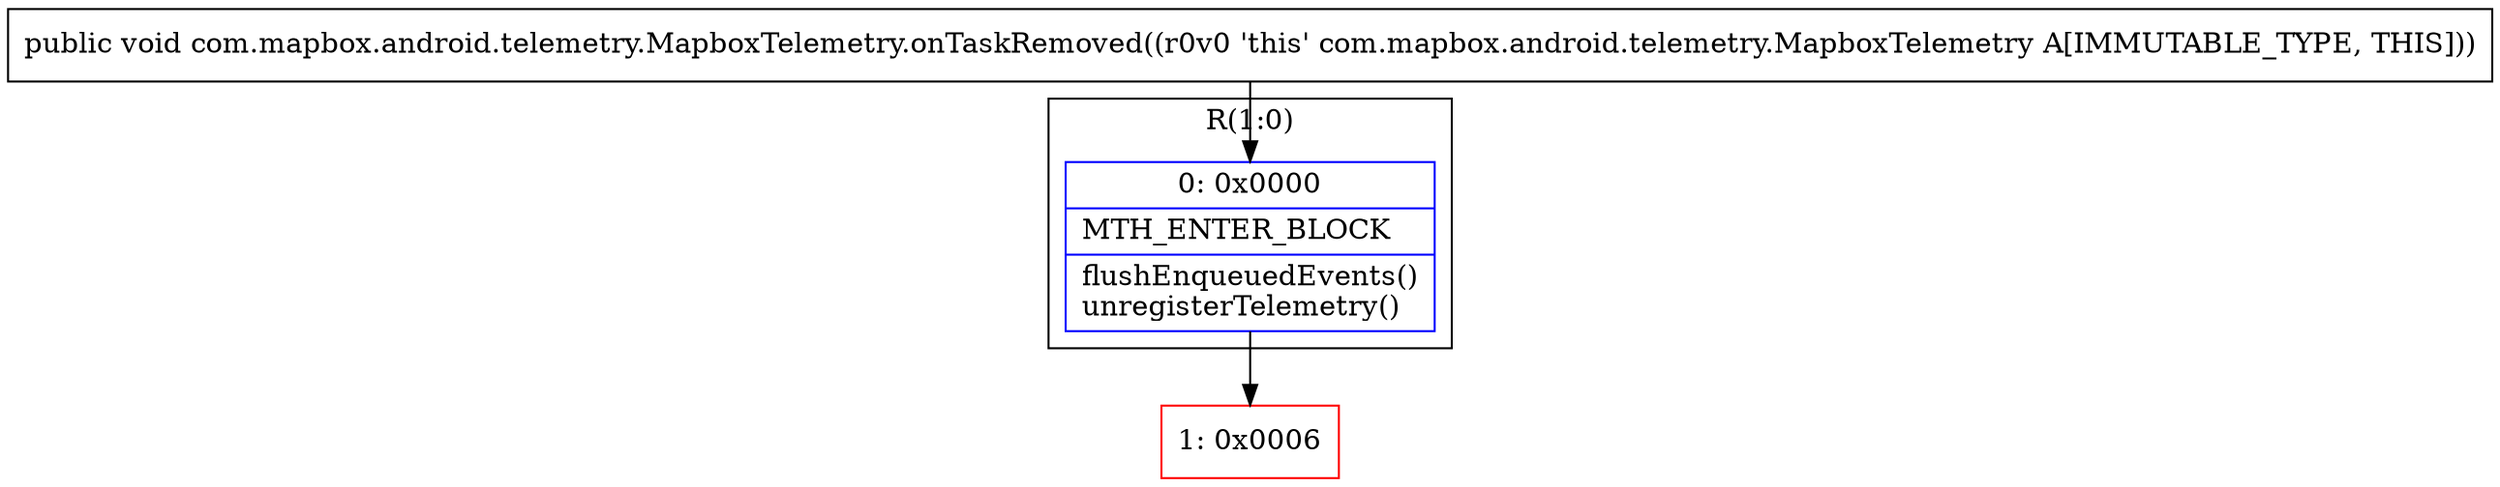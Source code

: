 digraph "CFG forcom.mapbox.android.telemetry.MapboxTelemetry.onTaskRemoved()V" {
subgraph cluster_Region_1830471410 {
label = "R(1:0)";
node [shape=record,color=blue];
Node_0 [shape=record,label="{0\:\ 0x0000|MTH_ENTER_BLOCK\l|flushEnqueuedEvents()\lunregisterTelemetry()\l}"];
}
Node_1 [shape=record,color=red,label="{1\:\ 0x0006}"];
MethodNode[shape=record,label="{public void com.mapbox.android.telemetry.MapboxTelemetry.onTaskRemoved((r0v0 'this' com.mapbox.android.telemetry.MapboxTelemetry A[IMMUTABLE_TYPE, THIS])) }"];
MethodNode -> Node_0;
Node_0 -> Node_1;
}


